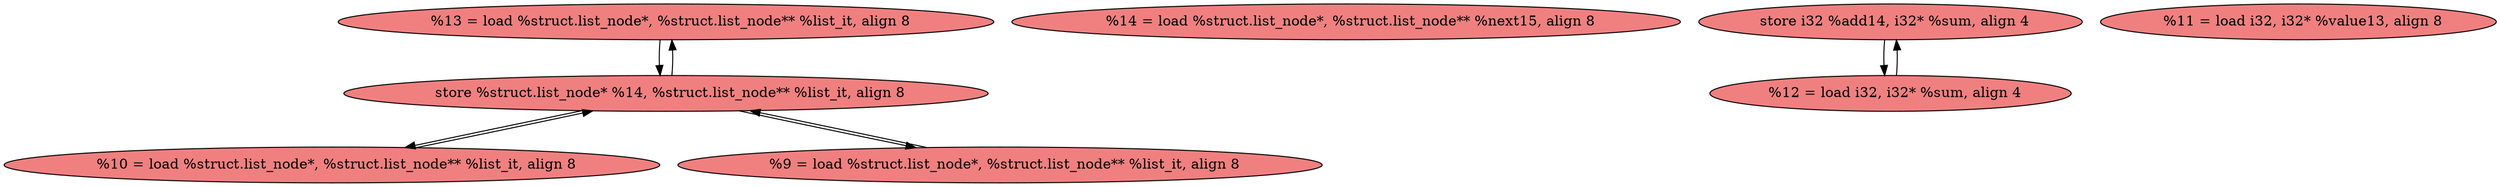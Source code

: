 
digraph G {


node214 [fillcolor=lightcoral,label="  %13 = load %struct.list_node*, %struct.list_node** %list_it, align 8",shape=ellipse,style=filled ]
node210 [fillcolor=lightcoral,label="  %14 = load %struct.list_node*, %struct.list_node** %next15, align 8",shape=ellipse,style=filled ]
node208 [fillcolor=lightcoral,label="  %10 = load %struct.list_node*, %struct.list_node** %list_it, align 8",shape=ellipse,style=filled ]
node207 [fillcolor=lightcoral,label="  store %struct.list_node* %14, %struct.list_node** %list_it, align 8",shape=ellipse,style=filled ]
node209 [fillcolor=lightcoral,label="  store i32 %add14, i32* %sum, align 4",shape=ellipse,style=filled ]
node213 [fillcolor=lightcoral,label="  %12 = load i32, i32* %sum, align 4",shape=ellipse,style=filled ]
node211 [fillcolor=lightcoral,label="  %9 = load %struct.list_node*, %struct.list_node** %list_it, align 8",shape=ellipse,style=filled ]
node212 [fillcolor=lightcoral,label="  %11 = load i32, i32* %value13, align 8",shape=ellipse,style=filled ]

node209->node213 [ ]
node213->node209 [ ]
node211->node207 [ ]
node207->node211 [ ]
node208->node207 [ ]
node207->node208 [ ]
node214->node207 [ ]
node207->node214 [ ]


}
